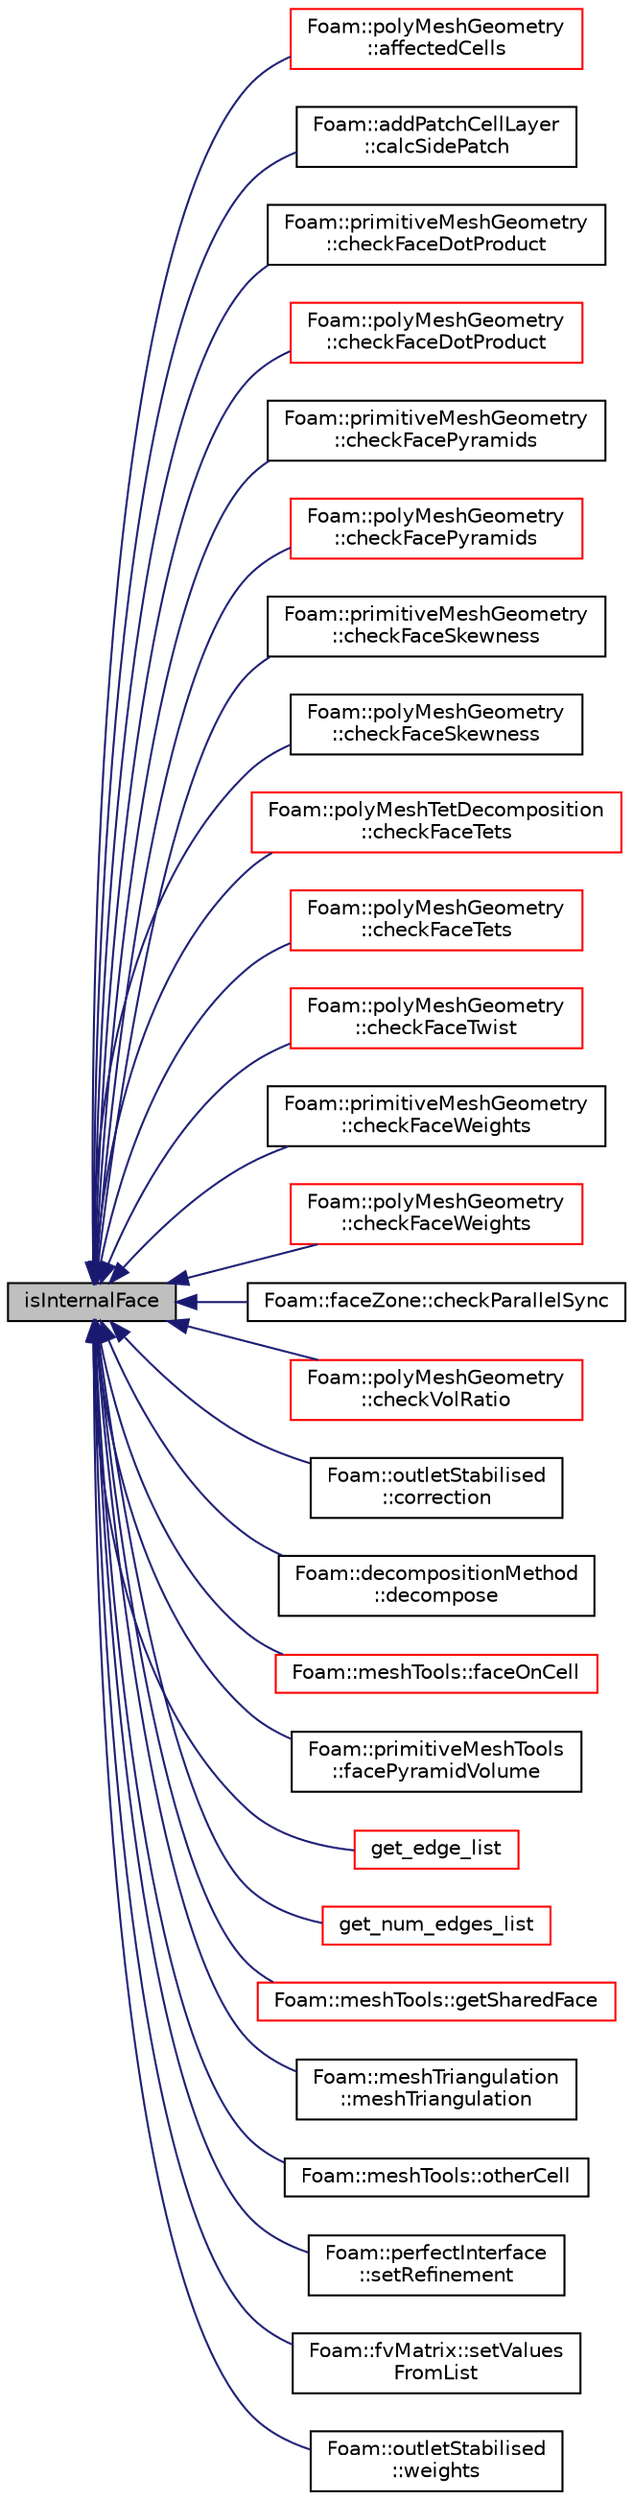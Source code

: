 digraph "isInternalFace"
{
  bgcolor="transparent";
  edge [fontname="Helvetica",fontsize="10",labelfontname="Helvetica",labelfontsize="10"];
  node [fontname="Helvetica",fontsize="10",shape=record];
  rankdir="LR";
  Node1 [label="isInternalFace",height=0.2,width=0.4,color="black", fillcolor="grey75", style="filled", fontcolor="black"];
  Node1 -> Node2 [dir="back",color="midnightblue",fontsize="10",style="solid",fontname="Helvetica"];
  Node2 [label="Foam::polyMeshGeometry\l::affectedCells",height=0.2,width=0.4,color="red",URL="$a01920.html#af5a651dc1cbf2df9601f576420a0cc3c",tooltip="Helper function: get affected cells from faces. "];
  Node1 -> Node3 [dir="back",color="midnightblue",fontsize="10",style="solid",fontname="Helvetica"];
  Node3 [label="Foam::addPatchCellLayer\l::calcSidePatch",height=0.2,width=0.4,color="black",URL="$a00024.html#a25346f181e6f56df9a1839ff94eea581",tooltip="Boundary edges get extruded into boundary faces. Determine patch. "];
  Node1 -> Node4 [dir="back",color="midnightblue",fontsize="10",style="solid",fontname="Helvetica"];
  Node4 [label="Foam::primitiveMeshGeometry\l::checkFaceDotProduct",height=0.2,width=0.4,color="black",URL="$a01968.html#abe689b0ea95babc2086677dec53f57f2"];
  Node1 -> Node5 [dir="back",color="midnightblue",fontsize="10",style="solid",fontname="Helvetica"];
  Node5 [label="Foam::polyMeshGeometry\l::checkFaceDotProduct",height=0.2,width=0.4,color="red",URL="$a01920.html#a5014e575335db939bc66eb2fe32ac48f",tooltip="See primitiveMesh. "];
  Node1 -> Node6 [dir="back",color="midnightblue",fontsize="10",style="solid",fontname="Helvetica"];
  Node6 [label="Foam::primitiveMeshGeometry\l::checkFacePyramids",height=0.2,width=0.4,color="black",URL="$a01968.html#ad90dd781f10ef81bbfefbe0b9b8fe46e"];
  Node1 -> Node7 [dir="back",color="midnightblue",fontsize="10",style="solid",fontname="Helvetica"];
  Node7 [label="Foam::polyMeshGeometry\l::checkFacePyramids",height=0.2,width=0.4,color="red",URL="$a01920.html#a185c3013142ff3facc41b31d9beef53a",tooltip="See primitiveMesh. "];
  Node1 -> Node8 [dir="back",color="midnightblue",fontsize="10",style="solid",fontname="Helvetica"];
  Node8 [label="Foam::primitiveMeshGeometry\l::checkFaceSkewness",height=0.2,width=0.4,color="black",URL="$a01968.html#a2c5229035a955dd2719a447f55181f79"];
  Node1 -> Node9 [dir="back",color="midnightblue",fontsize="10",style="solid",fontname="Helvetica"];
  Node9 [label="Foam::polyMeshGeometry\l::checkFaceSkewness",height=0.2,width=0.4,color="black",URL="$a01920.html#a2df259c9e50de61beac65c3757c224eb",tooltip="See primitiveMesh. "];
  Node1 -> Node10 [dir="back",color="midnightblue",fontsize="10",style="solid",fontname="Helvetica"];
  Node10 [label="Foam::polyMeshTetDecomposition\l::checkFaceTets",height=0.2,width=0.4,color="red",URL="$a01922.html#a73ef5247a1e78210c08a4a9ef6222e9f",tooltip="Check face-decomposition tet volume. "];
  Node1 -> Node11 [dir="back",color="midnightblue",fontsize="10",style="solid",fontname="Helvetica"];
  Node11 [label="Foam::polyMeshGeometry\l::checkFaceTets",height=0.2,width=0.4,color="red",URL="$a01920.html#ac78de3d27453106d3cf818bda3fd90f4",tooltip="See primitiveMesh. "];
  Node1 -> Node12 [dir="back",color="midnightblue",fontsize="10",style="solid",fontname="Helvetica"];
  Node12 [label="Foam::polyMeshGeometry\l::checkFaceTwist",height=0.2,width=0.4,color="red",URL="$a01920.html#a1d15f5f7fdae54e4c34b03a0462cd535",tooltip="Triangle (from face-centre decomposition) normal v.s. "];
  Node1 -> Node13 [dir="back",color="midnightblue",fontsize="10",style="solid",fontname="Helvetica"];
  Node13 [label="Foam::primitiveMeshGeometry\l::checkFaceWeights",height=0.2,width=0.4,color="black",URL="$a01968.html#a43235a75da65bd601617364388f0d055"];
  Node1 -> Node14 [dir="back",color="midnightblue",fontsize="10",style="solid",fontname="Helvetica"];
  Node14 [label="Foam::polyMeshGeometry\l::checkFaceWeights",height=0.2,width=0.4,color="red",URL="$a01920.html#a6dbbfaac834107f888c95c13272d8d8a",tooltip="Interpolation weights (0.5 for regular mesh) "];
  Node1 -> Node15 [dir="back",color="midnightblue",fontsize="10",style="solid",fontname="Helvetica"];
  Node15 [label="Foam::faceZone::checkParallelSync",height=0.2,width=0.4,color="black",URL="$a00741.html#a490c98638239707d88ebb005c84997cf",tooltip="Check whether all procs have faces synchronised. Return. "];
  Node1 -> Node16 [dir="back",color="midnightblue",fontsize="10",style="solid",fontname="Helvetica"];
  Node16 [label="Foam::polyMeshGeometry\l::checkVolRatio",height=0.2,width=0.4,color="red",URL="$a01920.html#aa63d73334ea3f55a0fd59896924c6eb5",tooltip="Cell volume ratio of neighbouring cells (1 for regular mesh) "];
  Node1 -> Node17 [dir="back",color="midnightblue",fontsize="10",style="solid",fontname="Helvetica"];
  Node17 [label="Foam::outletStabilised\l::correction",height=0.2,width=0.4,color="black",URL="$a01751.html#a575a424a2a3d61de0e8d6ad368b61be1",tooltip="Return the explicit correction to the face-interpolate. "];
  Node1 -> Node18 [dir="back",color="midnightblue",fontsize="10",style="solid",fontname="Helvetica"];
  Node18 [label="Foam::decompositionMethod\l::decompose",height=0.2,width=0.4,color="black",URL="$a00506.html#a9e5348f6d62778dc2721d9646d92c3d2"];
  Node1 -> Node19 [dir="back",color="midnightblue",fontsize="10",style="solid",fontname="Helvetica"];
  Node19 [label="Foam::meshTools::faceOnCell",height=0.2,width=0.4,color="red",URL="$a10780.html#ae8119e36b45b1e47f91cdcb57222986d",tooltip="Is face used by cell. "];
  Node1 -> Node20 [dir="back",color="midnightblue",fontsize="10",style="solid",fontname="Helvetica"];
  Node20 [label="Foam::primitiveMeshTools\l::facePyramidVolume",height=0.2,width=0.4,color="black",URL="$a01969.html#aab4eea20bacd77eef1060af3f16adc26",tooltip="Generate face pyramid volume fields. "];
  Node1 -> Node21 [dir="back",color="midnightblue",fontsize="10",style="solid",fontname="Helvetica"];
  Node21 [label="get_edge_list",height=0.2,width=0.4,color="red",URL="$a09610.html#ab8d5c21e20f8006d17bbfdd9749b8b86"];
  Node1 -> Node22 [dir="back",color="midnightblue",fontsize="10",style="solid",fontname="Helvetica"];
  Node22 [label="get_num_edges_list",height=0.2,width=0.4,color="red",URL="$a09610.html#ac842d2c8f50b00e510c822eb92eb0d66"];
  Node1 -> Node23 [dir="back",color="midnightblue",fontsize="10",style="solid",fontname="Helvetica"];
  Node23 [label="Foam::meshTools::getSharedFace",height=0.2,width=0.4,color="red",URL="$a10780.html#a8550e28a800fded0b2d9dcdce6a6c4f6",tooltip="Return face shared by two cells. Throws error if none found. "];
  Node1 -> Node24 [dir="back",color="midnightblue",fontsize="10",style="solid",fontname="Helvetica"];
  Node24 [label="Foam::meshTriangulation\l::meshTriangulation",height=0.2,width=0.4,color="black",URL="$a01477.html#adc26bbba53e9c1d772cb4c2807351802",tooltip="Construct from selected mesh cell and region number to be used. "];
  Node1 -> Node25 [dir="back",color="midnightblue",fontsize="10",style="solid",fontname="Helvetica"];
  Node25 [label="Foam::meshTools::otherCell",height=0.2,width=0.4,color="black",URL="$a10780.html#a27becdad7805cd82a048fa554a29ccbf",tooltip="Return cell on other side of face. Throws error. "];
  Node1 -> Node26 [dir="back",color="midnightblue",fontsize="10",style="solid",fontname="Helvetica"];
  Node26 [label="Foam::perfectInterface\l::setRefinement",height=0.2,width=0.4,color="black",URL="$a01831.html#a9127fcee3341a601c9d07bee5d1e3738",tooltip="Insert the layer addition/removal instructions. "];
  Node1 -> Node27 [dir="back",color="midnightblue",fontsize="10",style="solid",fontname="Helvetica"];
  Node27 [label="Foam::fvMatrix::setValues\lFromList",height=0.2,width=0.4,color="black",URL="$a00875.html#ae2373f8bf20e55920fbe1157213a9858",tooltip="Set solution in given cells to the specified values. "];
  Node1 -> Node28 [dir="back",color="midnightblue",fontsize="10",style="solid",fontname="Helvetica"];
  Node28 [label="Foam::outletStabilised\l::weights",height=0.2,width=0.4,color="black",URL="$a01751.html#a845f807ae2621854059e313269e7895a",tooltip="Return the interpolation weighting factors. "];
}

